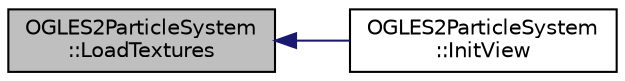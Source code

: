 digraph "OGLES2ParticleSystem::LoadTextures"
{
  edge [fontname="Helvetica",fontsize="10",labelfontname="Helvetica",labelfontsize="10"];
  node [fontname="Helvetica",fontsize="10",shape=record];
  rankdir="LR";
  Node1 [label="OGLES2ParticleSystem\l::LoadTextures",height=0.2,width=0.4,color="black", fillcolor="grey75", style="filled", fontcolor="black"];
  Node1 -> Node2 [dir="back",color="midnightblue",fontsize="10",style="solid",fontname="Helvetica"];
  Node2 [label="OGLES2ParticleSystem\l::InitView",height=0.2,width=0.4,color="black", fillcolor="white", style="filled",URL="$class_o_g_l_e_s2_particle_system.html#aba60f37efa6e8e57ac7aabb42f48d8d2"];
}
